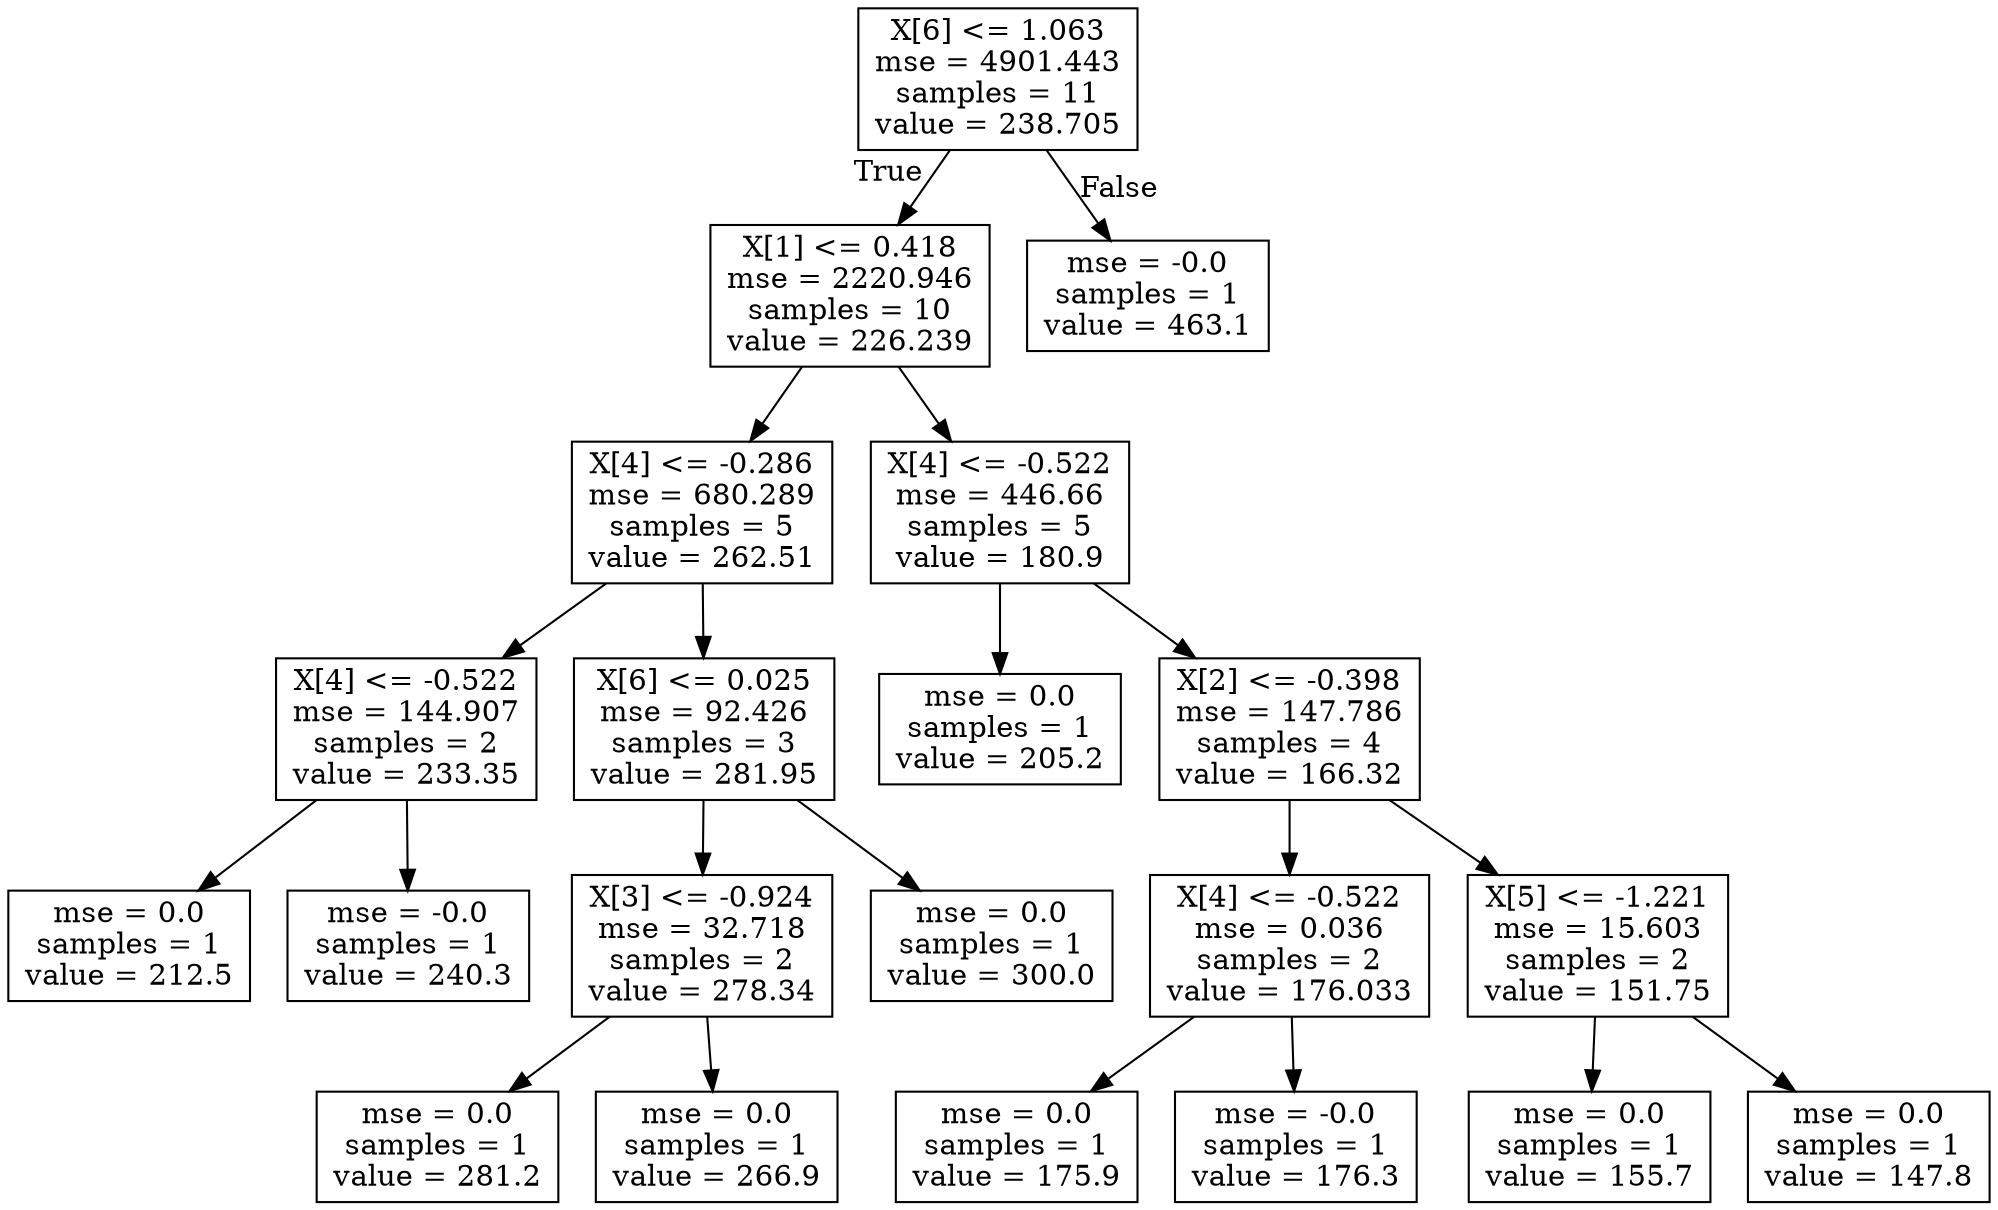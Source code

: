 digraph Tree {
node [shape=box] ;
0 [label="X[6] <= 1.063\nmse = 4901.443\nsamples = 11\nvalue = 238.705"] ;
1 [label="X[1] <= 0.418\nmse = 2220.946\nsamples = 10\nvalue = 226.239"] ;
0 -> 1 [labeldistance=2.5, labelangle=45, headlabel="True"] ;
2 [label="X[4] <= -0.286\nmse = 680.289\nsamples = 5\nvalue = 262.51"] ;
1 -> 2 ;
3 [label="X[4] <= -0.522\nmse = 144.907\nsamples = 2\nvalue = 233.35"] ;
2 -> 3 ;
4 [label="mse = 0.0\nsamples = 1\nvalue = 212.5"] ;
3 -> 4 ;
5 [label="mse = -0.0\nsamples = 1\nvalue = 240.3"] ;
3 -> 5 ;
6 [label="X[6] <= 0.025\nmse = 92.426\nsamples = 3\nvalue = 281.95"] ;
2 -> 6 ;
7 [label="X[3] <= -0.924\nmse = 32.718\nsamples = 2\nvalue = 278.34"] ;
6 -> 7 ;
8 [label="mse = 0.0\nsamples = 1\nvalue = 281.2"] ;
7 -> 8 ;
9 [label="mse = 0.0\nsamples = 1\nvalue = 266.9"] ;
7 -> 9 ;
10 [label="mse = 0.0\nsamples = 1\nvalue = 300.0"] ;
6 -> 10 ;
11 [label="X[4] <= -0.522\nmse = 446.66\nsamples = 5\nvalue = 180.9"] ;
1 -> 11 ;
12 [label="mse = 0.0\nsamples = 1\nvalue = 205.2"] ;
11 -> 12 ;
13 [label="X[2] <= -0.398\nmse = 147.786\nsamples = 4\nvalue = 166.32"] ;
11 -> 13 ;
14 [label="X[4] <= -0.522\nmse = 0.036\nsamples = 2\nvalue = 176.033"] ;
13 -> 14 ;
15 [label="mse = 0.0\nsamples = 1\nvalue = 175.9"] ;
14 -> 15 ;
16 [label="mse = -0.0\nsamples = 1\nvalue = 176.3"] ;
14 -> 16 ;
17 [label="X[5] <= -1.221\nmse = 15.603\nsamples = 2\nvalue = 151.75"] ;
13 -> 17 ;
18 [label="mse = 0.0\nsamples = 1\nvalue = 155.7"] ;
17 -> 18 ;
19 [label="mse = 0.0\nsamples = 1\nvalue = 147.8"] ;
17 -> 19 ;
20 [label="mse = -0.0\nsamples = 1\nvalue = 463.1"] ;
0 -> 20 [labeldistance=2.5, labelangle=-45, headlabel="False"] ;
}